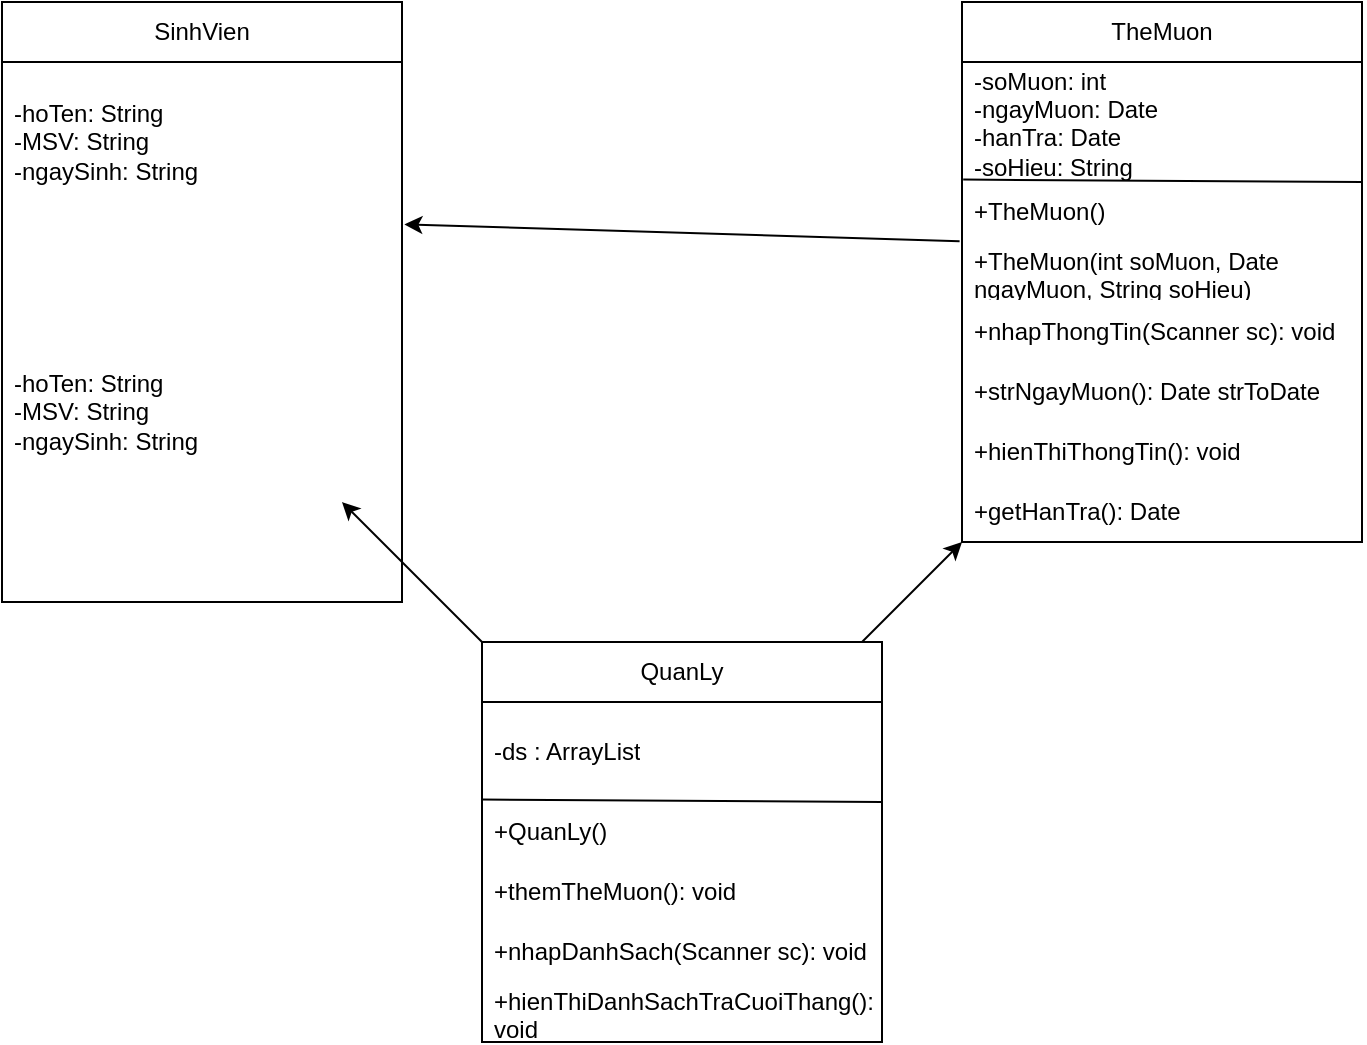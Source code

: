 <mxfile version="21.8.2" type="google">
  <diagram name="Trang-1" id="45_QDj-XDC01ro1LSWD1">
    <mxGraphModel grid="1" page="1" gridSize="10" guides="1" tooltips="1" connect="1" arrows="1" fold="1" pageScale="1" pageWidth="827" pageHeight="1169" math="0" shadow="0">
      <root>
        <mxCell id="0" />
        <mxCell id="1" parent="0" />
        <mxCell id="aUAixgMVXpTWTvJLlYoJ-1" value="SinhVien" style="swimlane;fontStyle=0;childLayout=stackLayout;horizontal=1;startSize=30;horizontalStack=0;resizeParent=1;resizeParentMax=0;resizeLast=0;collapsible=1;marginBottom=0;whiteSpace=wrap;html=1;" vertex="1" parent="1">
          <mxGeometry x="80" y="80" width="200" height="300" as="geometry" />
        </mxCell>
        <mxCell id="aUAixgMVXpTWTvJLlYoJ-2" value="-hoTen: String&lt;br&gt;-MSV: String&lt;br&gt;-ngaySinh: String" style="text;strokeColor=none;fillColor=none;align=left;verticalAlign=middle;spacingLeft=4;spacingRight=4;overflow=hidden;points=[[0,0.5],[1,0.5]];portConstraint=eastwest;rotatable=0;whiteSpace=wrap;html=1;" vertex="1" parent="aUAixgMVXpTWTvJLlYoJ-1">
          <mxGeometry y="30" width="200" height="80" as="geometry" />
        </mxCell>
        <mxCell id="aUAixgMVXpTWTvJLlYoJ-37" value="-hoTen: String&lt;br&gt;-MSV: String&lt;br&gt;-ngaySinh: String" style="text;strokeColor=none;fillColor=none;align=left;verticalAlign=middle;spacingLeft=4;spacingRight=4;overflow=hidden;points=[[0,0.5],[1,0.5]];portConstraint=eastwest;rotatable=0;whiteSpace=wrap;html=1;" vertex="1" parent="aUAixgMVXpTWTvJLlYoJ-1">
          <mxGeometry y="110" width="200" height="190" as="geometry" />
        </mxCell>
        <mxCell id="aUAixgMVXpTWTvJLlYoJ-12" value="QuanLy" style="swimlane;fontStyle=0;childLayout=stackLayout;horizontal=1;startSize=30;horizontalStack=0;resizeParent=1;resizeParentMax=0;resizeLast=0;collapsible=1;marginBottom=0;whiteSpace=wrap;html=1;" vertex="1" parent="1">
          <mxGeometry x="320" y="400" width="200" height="200" as="geometry" />
        </mxCell>
        <mxCell id="aUAixgMVXpTWTvJLlYoJ-14" value="-ds : ArrayList" style="text;strokeColor=none;fillColor=none;align=left;verticalAlign=middle;spacingLeft=4;spacingRight=4;overflow=hidden;points=[[0,0.5],[1,0.5]];portConstraint=eastwest;rotatable=0;whiteSpace=wrap;html=1;" vertex="1" parent="aUAixgMVXpTWTvJLlYoJ-12">
          <mxGeometry y="30" width="200" height="50" as="geometry" />
        </mxCell>
        <mxCell id="aUAixgMVXpTWTvJLlYoJ-19" value="" style="endArrow=none;html=1;rounded=0;exitX=-0.002;exitY=-0.04;exitDx=0;exitDy=0;exitPerimeter=0;" edge="1" parent="aUAixgMVXpTWTvJLlYoJ-12" source="aUAixgMVXpTWTvJLlYoJ-16">
          <mxGeometry width="50" height="50" relative="1" as="geometry">
            <mxPoint x="150" y="130" as="sourcePoint" />
            <mxPoint x="200" y="80" as="targetPoint" />
          </mxGeometry>
        </mxCell>
        <mxCell id="aUAixgMVXpTWTvJLlYoJ-16" value="+QuanLy()" style="text;strokeColor=none;fillColor=none;align=left;verticalAlign=middle;spacingLeft=4;spacingRight=4;overflow=hidden;points=[[0,0.5],[1,0.5]];portConstraint=eastwest;rotatable=0;whiteSpace=wrap;html=1;" vertex="1" parent="aUAixgMVXpTWTvJLlYoJ-12">
          <mxGeometry y="80" width="200" height="30" as="geometry" />
        </mxCell>
        <mxCell id="aUAixgMVXpTWTvJLlYoJ-17" value="+themTheMuon(): void" style="text;strokeColor=none;fillColor=none;align=left;verticalAlign=middle;spacingLeft=4;spacingRight=4;overflow=hidden;points=[[0,0.5],[1,0.5]];portConstraint=eastwest;rotatable=0;whiteSpace=wrap;html=1;" vertex="1" parent="aUAixgMVXpTWTvJLlYoJ-12">
          <mxGeometry y="110" width="200" height="30" as="geometry" />
        </mxCell>
        <mxCell id="aUAixgMVXpTWTvJLlYoJ-20" value="+nhapDanhSach(Scanner sc): void" style="text;strokeColor=none;fillColor=none;align=left;verticalAlign=middle;spacingLeft=4;spacingRight=4;overflow=hidden;points=[[0,0.5],[1,0.5]];portConstraint=eastwest;rotatable=0;whiteSpace=wrap;html=1;" vertex="1" parent="aUAixgMVXpTWTvJLlYoJ-12">
          <mxGeometry y="140" width="200" height="30" as="geometry" />
        </mxCell>
        <mxCell id="aUAixgMVXpTWTvJLlYoJ-21" value="+hienThiDanhSachTraCuoiThang(): void" style="text;strokeColor=none;fillColor=none;align=left;verticalAlign=middle;spacingLeft=4;spacingRight=4;overflow=hidden;points=[[0,0.5],[1,0.5]];portConstraint=eastwest;rotatable=0;whiteSpace=wrap;html=1;" vertex="1" parent="aUAixgMVXpTWTvJLlYoJ-12">
          <mxGeometry y="170" width="200" height="30" as="geometry" />
        </mxCell>
        <mxCell id="aUAixgMVXpTWTvJLlYoJ-22" value="TheMuon" style="swimlane;fontStyle=0;childLayout=stackLayout;horizontal=1;startSize=30;horizontalStack=0;resizeParent=1;resizeParentMax=0;resizeLast=0;collapsible=1;marginBottom=0;whiteSpace=wrap;html=1;" vertex="1" parent="1">
          <mxGeometry x="560" y="80" width="200" height="270" as="geometry" />
        </mxCell>
        <mxCell id="aUAixgMVXpTWTvJLlYoJ-23" value="-soMuon: int&lt;br&gt;-ngayMuon: Date&lt;br&gt;-hanTra: Date&lt;br&gt;-soHieu: String" style="text;strokeColor=none;fillColor=none;align=left;verticalAlign=middle;spacingLeft=4;spacingRight=4;overflow=hidden;points=[[0,0.5],[1,0.5]];portConstraint=eastwest;rotatable=0;whiteSpace=wrap;html=1;" vertex="1" parent="aUAixgMVXpTWTvJLlYoJ-22">
          <mxGeometry y="30" width="200" height="60" as="geometry" />
        </mxCell>
        <mxCell id="aUAixgMVXpTWTvJLlYoJ-27" value="" style="endArrow=none;html=1;rounded=0;exitX=0.003;exitY=-0.04;exitDx=0;exitDy=0;exitPerimeter=0;" edge="1" parent="aUAixgMVXpTWTvJLlYoJ-22" source="aUAixgMVXpTWTvJLlYoJ-24">
          <mxGeometry width="50" height="50" relative="1" as="geometry">
            <mxPoint x="150" y="140" as="sourcePoint" />
            <mxPoint x="200" y="90" as="targetPoint" />
          </mxGeometry>
        </mxCell>
        <mxCell id="aUAixgMVXpTWTvJLlYoJ-24" value="+TheMuon()" style="text;strokeColor=none;fillColor=none;align=left;verticalAlign=middle;spacingLeft=4;spacingRight=4;overflow=hidden;points=[[0,0.5],[1,0.5]];portConstraint=eastwest;rotatable=0;whiteSpace=wrap;html=1;" vertex="1" parent="aUAixgMVXpTWTvJLlYoJ-22">
          <mxGeometry y="90" width="200" height="30" as="geometry" />
        </mxCell>
        <mxCell id="aUAixgMVXpTWTvJLlYoJ-28" value="+TheMuon(int soMuon, Date ngayMuon, String soHieu)" style="text;strokeColor=none;fillColor=none;align=left;verticalAlign=middle;spacingLeft=4;spacingRight=4;overflow=hidden;points=[[0,0.5],[1,0.5]];portConstraint=eastwest;rotatable=0;whiteSpace=wrap;html=1;" vertex="1" parent="aUAixgMVXpTWTvJLlYoJ-22">
          <mxGeometry y="120" width="200" height="30" as="geometry" />
        </mxCell>
        <mxCell id="aUAixgMVXpTWTvJLlYoJ-25" value="+nhapThongTin(Scanner sc): void" style="text;strokeColor=none;fillColor=none;align=left;verticalAlign=middle;spacingLeft=4;spacingRight=4;overflow=hidden;points=[[0,0.5],[1,0.5]];portConstraint=eastwest;rotatable=0;whiteSpace=wrap;html=1;" vertex="1" parent="aUAixgMVXpTWTvJLlYoJ-22">
          <mxGeometry y="150" width="200" height="30" as="geometry" />
        </mxCell>
        <mxCell id="aUAixgMVXpTWTvJLlYoJ-29" value="+strNgayMuon(): Date strToDate" style="text;strokeColor=none;fillColor=none;align=left;verticalAlign=middle;spacingLeft=4;spacingRight=4;overflow=hidden;points=[[0,0.5],[1,0.5]];portConstraint=eastwest;rotatable=0;whiteSpace=wrap;html=1;" vertex="1" parent="aUAixgMVXpTWTvJLlYoJ-22">
          <mxGeometry y="180" width="200" height="30" as="geometry" />
        </mxCell>
        <mxCell id="aUAixgMVXpTWTvJLlYoJ-30" value="+hienThiThongTin(): void" style="text;strokeColor=none;fillColor=none;align=left;verticalAlign=middle;spacingLeft=4;spacingRight=4;overflow=hidden;points=[[0,0.5],[1,0.5]];portConstraint=eastwest;rotatable=0;whiteSpace=wrap;html=1;" vertex="1" parent="aUAixgMVXpTWTvJLlYoJ-22">
          <mxGeometry y="210" width="200" height="30" as="geometry" />
        </mxCell>
        <mxCell id="aUAixgMVXpTWTvJLlYoJ-31" value="+getHanTra(): Date" style="text;strokeColor=none;fillColor=none;align=left;verticalAlign=middle;spacingLeft=4;spacingRight=4;overflow=hidden;points=[[0,0.5],[1,0.5]];portConstraint=eastwest;rotatable=0;whiteSpace=wrap;html=1;" vertex="1" parent="aUAixgMVXpTWTvJLlYoJ-22">
          <mxGeometry y="240" width="200" height="30" as="geometry" />
        </mxCell>
        <mxCell id="aUAixgMVXpTWTvJLlYoJ-34" value="" style="endArrow=classic;html=1;rounded=0;exitX=0;exitY=0;exitDx=0;exitDy=0;" edge="1" parent="1" source="aUAixgMVXpTWTvJLlYoJ-12">
          <mxGeometry width="50" height="50" relative="1" as="geometry">
            <mxPoint x="200" y="380" as="sourcePoint" />
            <mxPoint x="250" y="330" as="targetPoint" />
          </mxGeometry>
        </mxCell>
        <mxCell id="aUAixgMVXpTWTvJLlYoJ-35" value="" style="endArrow=classic;html=1;rounded=0;" edge="1" parent="1">
          <mxGeometry width="50" height="50" relative="1" as="geometry">
            <mxPoint x="510" y="400" as="sourcePoint" />
            <mxPoint x="560" y="350" as="targetPoint" />
          </mxGeometry>
        </mxCell>
        <mxCell id="aUAixgMVXpTWTvJLlYoJ-36" value="" style="endArrow=classic;html=1;rounded=0;entryX=1.006;entryY=0.28;entryDx=0;entryDy=0;entryPerimeter=0;exitX=-0.006;exitY=-0.013;exitDx=0;exitDy=0;exitPerimeter=0;" edge="1" parent="1" source="aUAixgMVXpTWTvJLlYoJ-28">
          <mxGeometry width="50" height="50" relative="1" as="geometry">
            <mxPoint x="370" y="260" as="sourcePoint" />
            <mxPoint x="281.2" y="191.2" as="targetPoint" />
          </mxGeometry>
        </mxCell>
      </root>
    </mxGraphModel>
  </diagram>
</mxfile>
